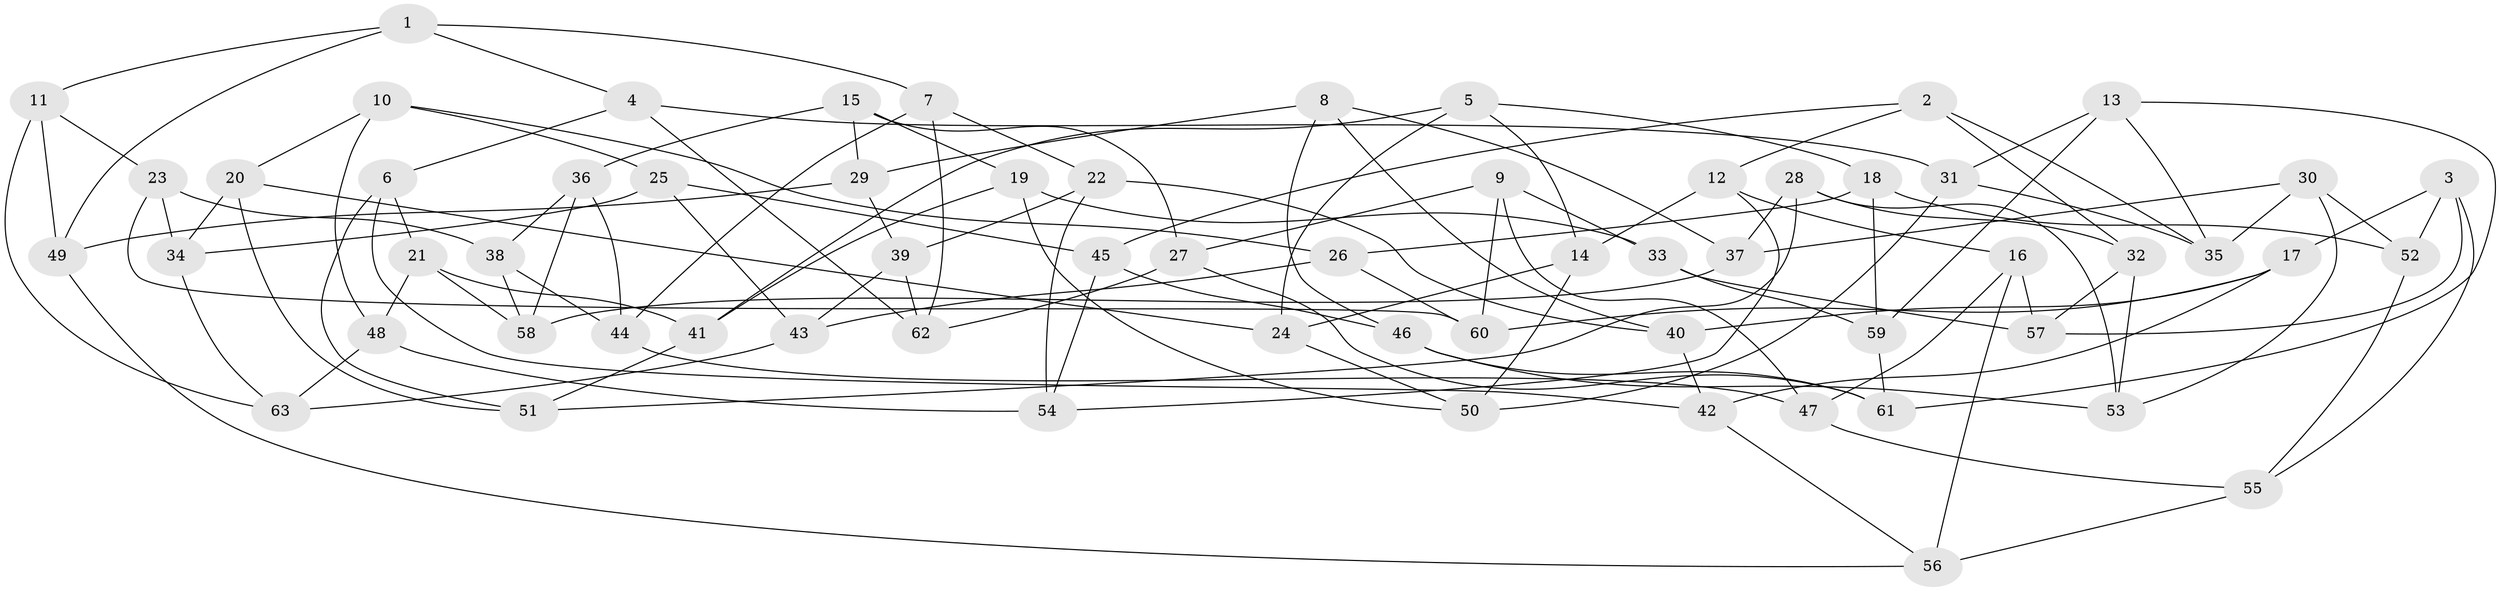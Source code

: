 // coarse degree distribution, {4: 0.8, 9: 0.044444444444444446, 3: 0.08888888888888889, 7: 0.022222222222222223, 5: 0.022222222222222223, 8: 0.022222222222222223}
// Generated by graph-tools (version 1.1) at 2025/53/03/04/25 22:53:46]
// undirected, 63 vertices, 126 edges
graph export_dot {
  node [color=gray90,style=filled];
  1;
  2;
  3;
  4;
  5;
  6;
  7;
  8;
  9;
  10;
  11;
  12;
  13;
  14;
  15;
  16;
  17;
  18;
  19;
  20;
  21;
  22;
  23;
  24;
  25;
  26;
  27;
  28;
  29;
  30;
  31;
  32;
  33;
  34;
  35;
  36;
  37;
  38;
  39;
  40;
  41;
  42;
  43;
  44;
  45;
  46;
  47;
  48;
  49;
  50;
  51;
  52;
  53;
  54;
  55;
  56;
  57;
  58;
  59;
  60;
  61;
  62;
  63;
  1 -- 11;
  1 -- 7;
  1 -- 4;
  1 -- 49;
  2 -- 35;
  2 -- 32;
  2 -- 12;
  2 -- 45;
  3 -- 57;
  3 -- 52;
  3 -- 55;
  3 -- 17;
  4 -- 31;
  4 -- 6;
  4 -- 62;
  5 -- 24;
  5 -- 18;
  5 -- 14;
  5 -- 41;
  6 -- 42;
  6 -- 51;
  6 -- 21;
  7 -- 62;
  7 -- 44;
  7 -- 22;
  8 -- 37;
  8 -- 46;
  8 -- 40;
  8 -- 29;
  9 -- 33;
  9 -- 60;
  9 -- 47;
  9 -- 27;
  10 -- 20;
  10 -- 26;
  10 -- 25;
  10 -- 48;
  11 -- 63;
  11 -- 23;
  11 -- 49;
  12 -- 16;
  12 -- 14;
  12 -- 54;
  13 -- 35;
  13 -- 61;
  13 -- 31;
  13 -- 59;
  14 -- 50;
  14 -- 24;
  15 -- 27;
  15 -- 36;
  15 -- 19;
  15 -- 29;
  16 -- 47;
  16 -- 57;
  16 -- 56;
  17 -- 60;
  17 -- 40;
  17 -- 42;
  18 -- 52;
  18 -- 59;
  18 -- 26;
  19 -- 50;
  19 -- 33;
  19 -- 41;
  20 -- 24;
  20 -- 51;
  20 -- 34;
  21 -- 41;
  21 -- 58;
  21 -- 48;
  22 -- 40;
  22 -- 39;
  22 -- 54;
  23 -- 38;
  23 -- 60;
  23 -- 34;
  24 -- 50;
  25 -- 34;
  25 -- 45;
  25 -- 43;
  26 -- 43;
  26 -- 60;
  27 -- 62;
  27 -- 61;
  28 -- 51;
  28 -- 53;
  28 -- 32;
  28 -- 37;
  29 -- 49;
  29 -- 39;
  30 -- 52;
  30 -- 37;
  30 -- 53;
  30 -- 35;
  31 -- 50;
  31 -- 35;
  32 -- 53;
  32 -- 57;
  33 -- 59;
  33 -- 57;
  34 -- 63;
  36 -- 44;
  36 -- 38;
  36 -- 58;
  37 -- 58;
  38 -- 44;
  38 -- 58;
  39 -- 62;
  39 -- 43;
  40 -- 42;
  41 -- 51;
  42 -- 56;
  43 -- 63;
  44 -- 47;
  45 -- 54;
  45 -- 46;
  46 -- 53;
  46 -- 61;
  47 -- 55;
  48 -- 54;
  48 -- 63;
  49 -- 56;
  52 -- 55;
  55 -- 56;
  59 -- 61;
}
